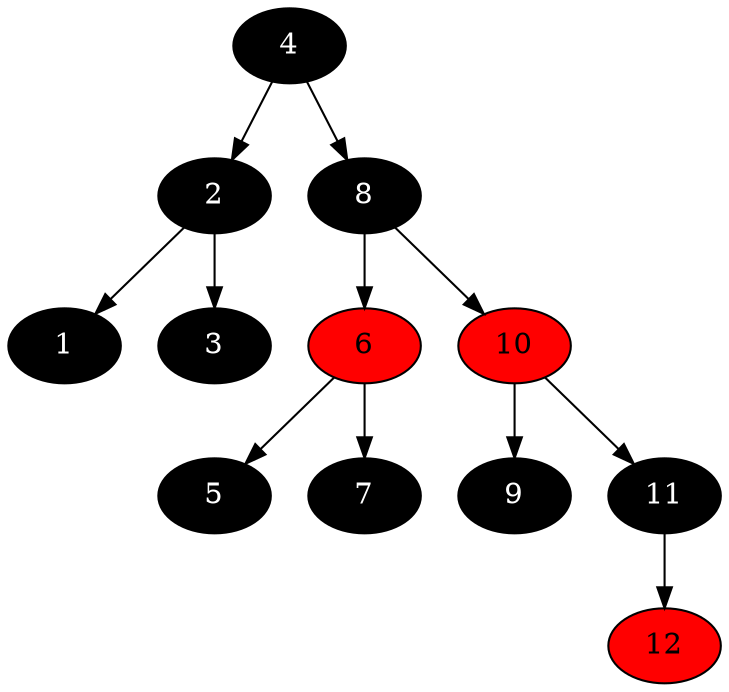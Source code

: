 digraph mentions {
4 -> 2
2 -> 1
2 -> 3
4 -> 8
8 -> 6
6 -> 5
6 -> 7
8 -> 10
10 -> 9
10 -> 11
11 -> 12
4[style=filled, fillcolor=black, fontcolor=white]
2[style=filled, fillcolor=black, fontcolor=white]
1[style=filled, fillcolor=black, fontcolor=white]
3[style=filled, fillcolor=black, fontcolor=white]
8[style=filled, fillcolor=black, fontcolor=white]
6[style=filled, fillcolor=red]
5[style=filled, fillcolor=black, fontcolor=white]
7[style=filled, fillcolor=black, fontcolor=white]
10[style=filled, fillcolor=red]
9[style=filled, fillcolor=black, fontcolor=white]
11[style=filled, fillcolor=black, fontcolor=white]
12[style=filled, fillcolor=red]
}
